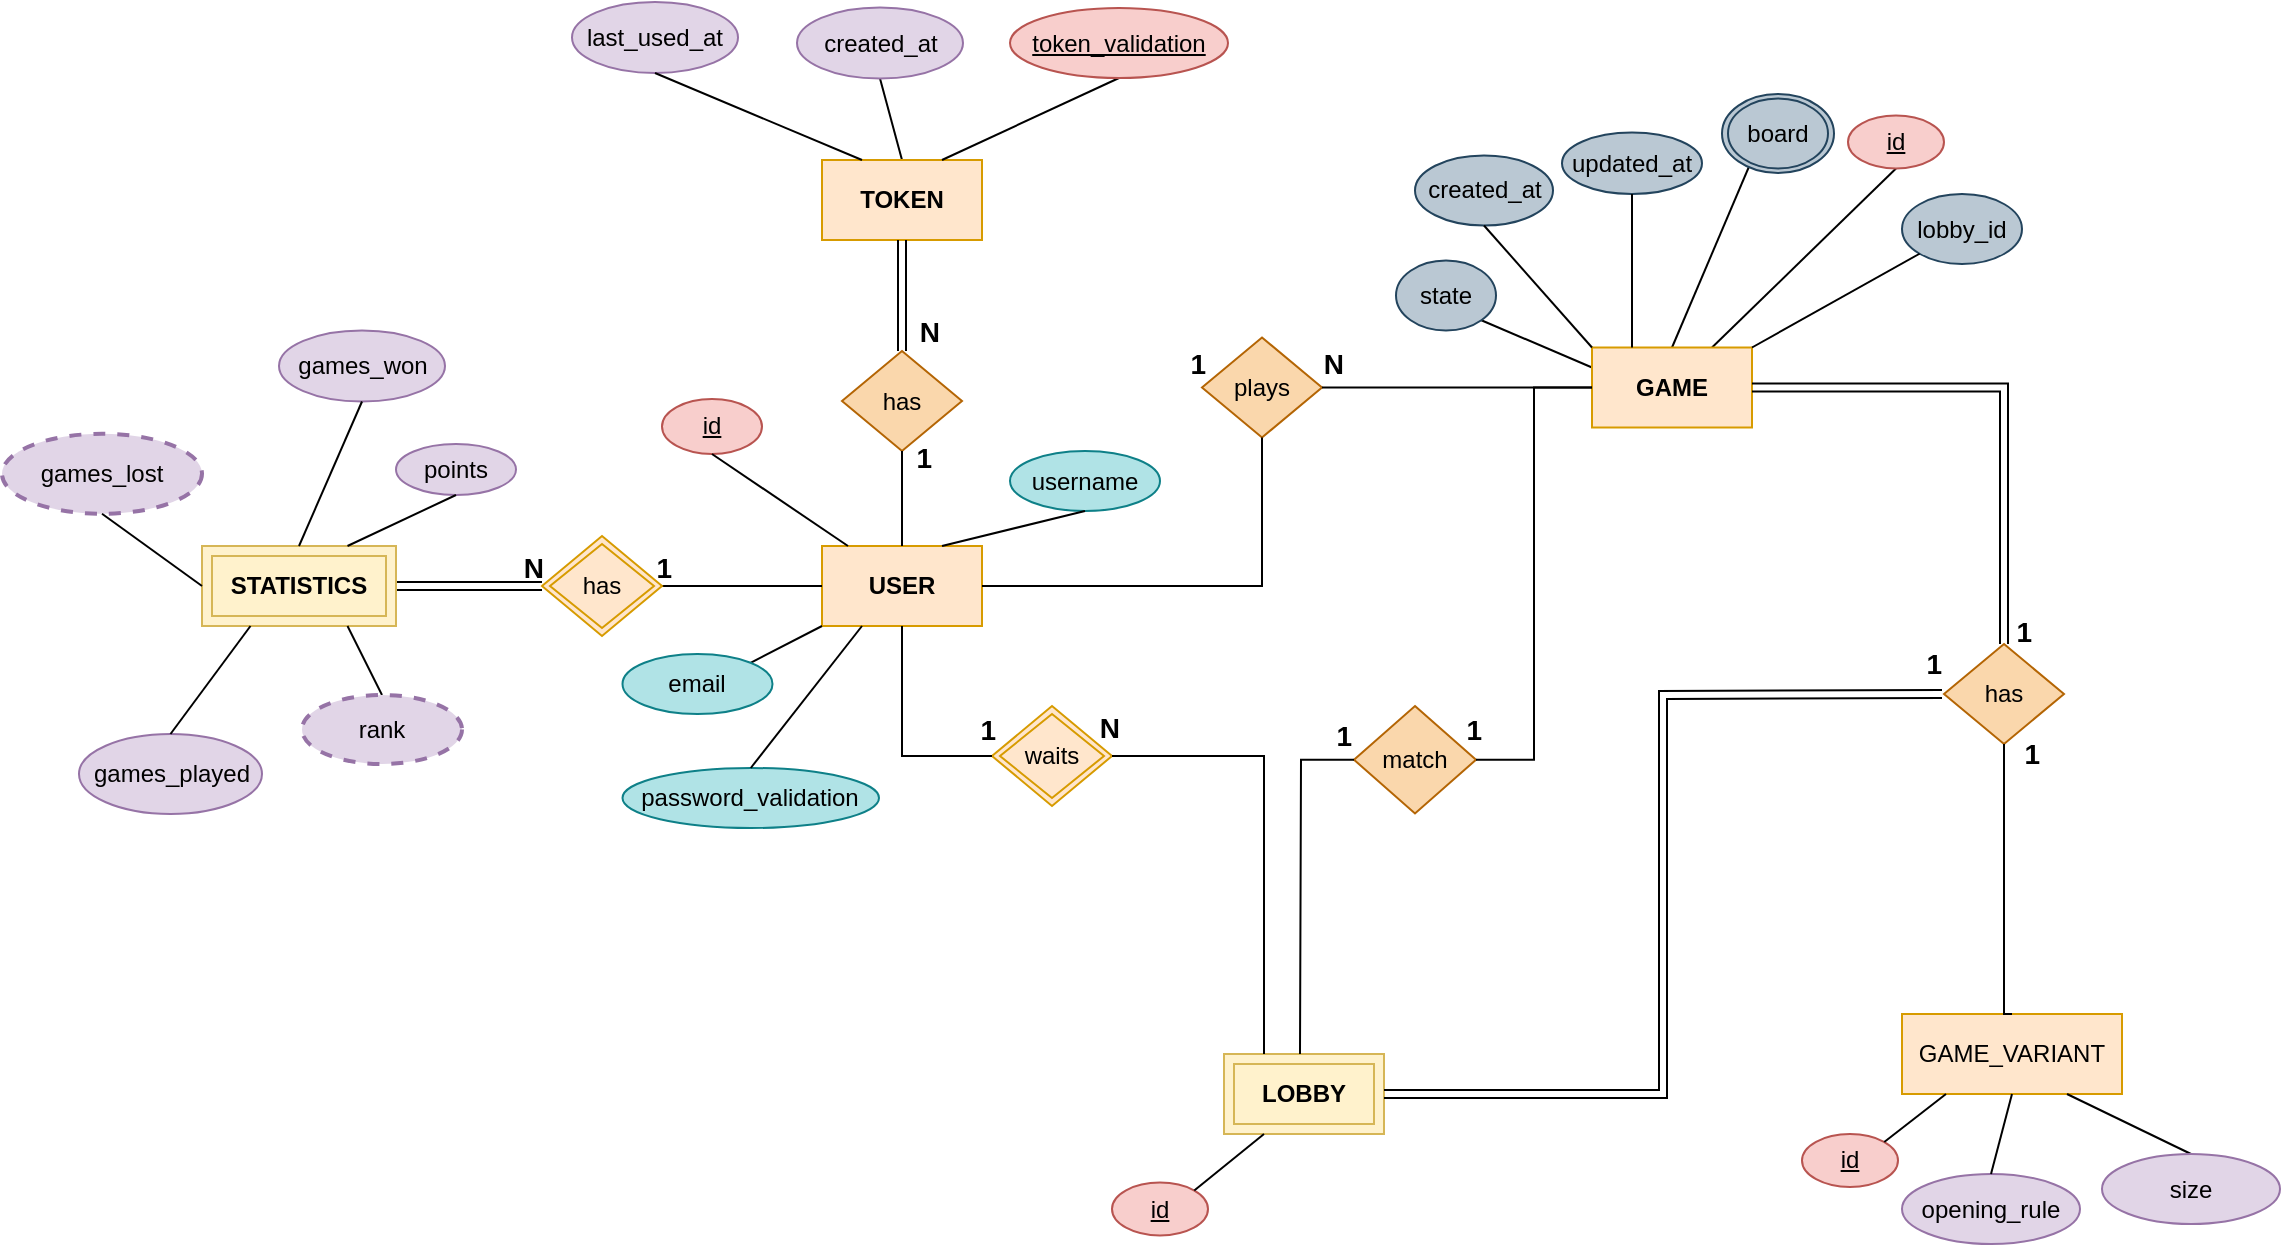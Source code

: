 <mxfile version="21.1.2" type="device">
  <diagram id="R2lEEEUBdFMjLlhIrx00" name="Page-1">
    <mxGraphModel dx="-246" dy="674" grid="1" gridSize="10" guides="1" tooltips="1" connect="1" arrows="0" fold="1" page="0" pageScale="1" pageWidth="850" pageHeight="1100" background="#ffffff" math="0" shadow="0" extFonts="Permanent Marker^https://fonts.googleapis.com/css?family=Permanent+Marker">
      <root>
        <mxCell id="0" />
        <mxCell id="1" parent="0" />
        <mxCell id="0DZBCWvTUV0sUDgE82ia-1" value="&lt;b&gt;USER&lt;/b&gt;" style="whiteSpace=wrap;html=1;align=center;fillColor=#ffe6cc;strokeColor=#d79b00;" parent="1" vertex="1">
          <mxGeometry x="1840" y="526" width="80" height="40" as="geometry" />
        </mxCell>
        <mxCell id="0DZBCWvTUV0sUDgE82ia-19" value="id" style="ellipse;whiteSpace=wrap;html=1;align=center;fontStyle=4;fillColor=#f8cecc;strokeColor=#b85450;" parent="1" vertex="1">
          <mxGeometry x="1760" y="452.5" width="50" height="27.5" as="geometry" />
        </mxCell>
        <mxCell id="0DZBCWvTUV0sUDgE82ia-35" value="" style="endArrow=none;html=1;rounded=0;entryX=0.5;entryY=1;entryDx=0;entryDy=0;exitX=0.75;exitY=0;exitDx=0;exitDy=0;" parent="1" source="dg94JvBJiJxrhfKL7I-4-2" target="0DZBCWvTUV0sUDgE82ia-83" edge="1">
          <mxGeometry relative="1" as="geometry">
            <mxPoint x="2328" y="426.75" as="sourcePoint" />
            <mxPoint x="2370" y="350" as="targetPoint" />
          </mxGeometry>
        </mxCell>
        <mxCell id="0DZBCWvTUV0sUDgE82ia-42" value="" style="endArrow=none;html=1;rounded=0;exitX=0.5;exitY=1;exitDx=0;exitDy=0;entryX=0.25;entryY=0;entryDx=0;entryDy=0;" parent="1" source="0DZBCWvTUV0sUDgE82ia-19" edge="1">
          <mxGeometry relative="1" as="geometry">
            <mxPoint x="1958" y="486" as="sourcePoint" />
            <mxPoint x="1853" y="526" as="targetPoint" />
          </mxGeometry>
        </mxCell>
        <mxCell id="0DZBCWvTUV0sUDgE82ia-58" value="" style="endArrow=none;html=1;rounded=0;exitX=0.5;exitY=0;exitDx=0;exitDy=0;entryX=0.5;entryY=1;entryDx=0;entryDy=0;" parent="1" source="0DZBCWvTUV0sUDgE82ia-115" target="0DZBCWvTUV0sUDgE82ia-126" edge="1">
          <mxGeometry relative="1" as="geometry">
            <mxPoint x="1840" y="173" as="sourcePoint" />
            <mxPoint x="1880" y="173" as="targetPoint" />
          </mxGeometry>
        </mxCell>
        <mxCell id="0DZBCWvTUV0sUDgE82ia-76" value="" style="endArrow=none;html=1;rounded=0;exitX=0;exitY=0.25;exitDx=0;exitDy=0;entryX=1;entryY=1;entryDx=0;entryDy=0;" parent="1" source="dg94JvBJiJxrhfKL7I-4-2" target="0DZBCWvTUV0sUDgE82ia-170" edge="1">
          <mxGeometry relative="1" as="geometry">
            <mxPoint x="2155" y="319.2" as="sourcePoint" />
            <mxPoint x="2164.25" y="263.58" as="targetPoint" />
          </mxGeometry>
        </mxCell>
        <mxCell id="0DZBCWvTUV0sUDgE82ia-83" value="id" style="ellipse;whiteSpace=wrap;html=1;align=center;fontStyle=4;fillColor=#f8cecc;strokeColor=#b85450;" parent="1" vertex="1">
          <mxGeometry x="2353" y="310.75" width="48" height="26.5" as="geometry" />
        </mxCell>
        <mxCell id="0DZBCWvTUV0sUDgE82ia-115" value="&lt;b&gt;TOKEN&lt;/b&gt;" style="whiteSpace=wrap;html=1;align=center;fillColor=#ffe6cc;strokeColor=#d79b00;" parent="1" vertex="1">
          <mxGeometry x="1840" y="333" width="80" height="40" as="geometry" />
        </mxCell>
        <mxCell id="0DZBCWvTUV0sUDgE82ia-116" value="" style="shape=link;html=1;rounded=0;exitX=0.5;exitY=1;exitDx=0;exitDy=0;entryX=0.5;entryY=0;entryDx=0;entryDy=0;" parent="1" source="0DZBCWvTUV0sUDgE82ia-115" target="0DZBCWvTUV0sUDgE82ia-118" edge="1">
          <mxGeometry relative="1" as="geometry">
            <mxPoint x="1837" y="719.41" as="sourcePoint" />
            <mxPoint x="1880" y="430" as="targetPoint" />
          </mxGeometry>
        </mxCell>
        <mxCell id="0DZBCWvTUV0sUDgE82ia-118" value="has" style="shape=rhombus;perimeter=rhombusPerimeter;whiteSpace=wrap;html=1;align=center;fillColor=#fad7ac;strokeColor=#b46504;" parent="1" vertex="1">
          <mxGeometry x="1850" y="428.5" width="60" height="50" as="geometry" />
        </mxCell>
        <mxCell id="0DZBCWvTUV0sUDgE82ia-119" value="&lt;font style=&quot;font-size: 14px;&quot;&gt;N&lt;/font&gt;" style="resizable=0;html=1;whiteSpace=wrap;align=right;verticalAlign=bottom;fontStyle=1" parent="1" connectable="0" vertex="1">
          <mxGeometry x="1900" y="429.2" as="geometry" />
        </mxCell>
        <mxCell id="0DZBCWvTUV0sUDgE82ia-120" value="&lt;font style=&quot;font-size: 14px;&quot;&gt;1&lt;/font&gt;" style="resizable=0;html=1;whiteSpace=wrap;align=right;verticalAlign=bottom;fontStyle=1" parent="1" connectable="0" vertex="1">
          <mxGeometry x="1896" y="492.5" as="geometry" />
        </mxCell>
        <mxCell id="0DZBCWvTUV0sUDgE82ia-121" value="" style="endArrow=none;html=1;rounded=0;exitX=0.5;exitY=0;exitDx=0;exitDy=0;entryX=0.5;entryY=1;entryDx=0;entryDy=0;" parent="1" source="0DZBCWvTUV0sUDgE82ia-1" target="0DZBCWvTUV0sUDgE82ia-118" edge="1">
          <mxGeometry relative="1" as="geometry">
            <mxPoint x="1890" y="625" as="sourcePoint" />
            <mxPoint x="1890" y="576" as="targetPoint" />
          </mxGeometry>
        </mxCell>
        <mxCell id="0DZBCWvTUV0sUDgE82ia-124" value="" style="endArrow=none;html=1;rounded=0;exitX=0.75;exitY=0;exitDx=0;exitDy=0;entryX=0.5;entryY=1;entryDx=0;entryDy=0;" parent="1" source="0DZBCWvTUV0sUDgE82ia-115" target="0DZBCWvTUV0sUDgE82ia-127" edge="1">
          <mxGeometry relative="1" as="geometry">
            <mxPoint x="2000" y="392.5" as="sourcePoint" />
            <mxPoint x="1996.0" y="338.0" as="targetPoint" />
          </mxGeometry>
        </mxCell>
        <mxCell id="0DZBCWvTUV0sUDgE82ia-126" value="created_at" style="ellipse;whiteSpace=wrap;html=1;align=center;fillColor=#e1d5e7;strokeColor=#9673a6;shadow=0;" parent="1" vertex="1">
          <mxGeometry x="1827.5" y="256.75" width="83" height="35.5" as="geometry" />
        </mxCell>
        <mxCell id="0DZBCWvTUV0sUDgE82ia-127" value="token_validation" style="ellipse;whiteSpace=wrap;html=1;align=center;fontStyle=4;fillColor=#f8cecc;strokeColor=#b85450;" parent="1" vertex="1">
          <mxGeometry x="1934" y="257" width="109" height="35" as="geometry" />
        </mxCell>
        <mxCell id="0DZBCWvTUV0sUDgE82ia-128" value="last_used_at" style="ellipse;whiteSpace=wrap;html=1;align=center;fillColor=#e1d5e7;strokeColor=#9673a6;shadow=0;" parent="1" vertex="1">
          <mxGeometry x="1715" y="254" width="83" height="35.5" as="geometry" />
        </mxCell>
        <mxCell id="0DZBCWvTUV0sUDgE82ia-129" value="" style="endArrow=none;html=1;rounded=0;exitX=0.25;exitY=0;exitDx=0;exitDy=0;entryX=0.5;entryY=1;entryDx=0;entryDy=0;" parent="1" source="0DZBCWvTUV0sUDgE82ia-115" target="0DZBCWvTUV0sUDgE82ia-128" edge="1">
          <mxGeometry relative="1" as="geometry">
            <mxPoint x="1910" y="343" as="sourcePoint" />
            <mxPoint x="1948" y="311" as="targetPoint" />
          </mxGeometry>
        </mxCell>
        <mxCell id="0DZBCWvTUV0sUDgE82ia-131" value="" style="endArrow=none;html=1;rounded=0;entryX=0;entryY=1;entryDx=0;entryDy=0;exitX=1;exitY=0;exitDx=0;exitDy=0;" parent="1" source="0DZBCWvTUV0sUDgE82ia-133" target="0DZBCWvTUV0sUDgE82ia-1" edge="1">
          <mxGeometry relative="1" as="geometry">
            <mxPoint x="1780" y="530" as="sourcePoint" />
            <mxPoint x="1783.5" y="545" as="targetPoint" />
          </mxGeometry>
        </mxCell>
        <mxCell id="0DZBCWvTUV0sUDgE82ia-133" value="email" style="ellipse;whiteSpace=wrap;html=1;align=center;fillColor=#b0e3e6;strokeColor=#0e8088;" parent="1" vertex="1">
          <mxGeometry x="1740.25" y="580" width="75" height="30" as="geometry" />
        </mxCell>
        <mxCell id="0DZBCWvTUV0sUDgE82ia-134" value="password_validation" style="ellipse;whiteSpace=wrap;html=1;align=center;fillColor=#b0e3e6;strokeColor=#0e8088;" parent="1" vertex="1">
          <mxGeometry x="1740.25" y="637" width="128.25" height="30" as="geometry" />
        </mxCell>
        <mxCell id="0DZBCWvTUV0sUDgE82ia-135" value="" style="endArrow=none;html=1;rounded=0;entryX=0.25;entryY=1;entryDx=0;entryDy=0;exitX=0.5;exitY=0;exitDx=0;exitDy=0;" parent="1" source="0DZBCWvTUV0sUDgE82ia-134" target="0DZBCWvTUV0sUDgE82ia-1" edge="1">
          <mxGeometry relative="1" as="geometry">
            <mxPoint x="1829.25" y="588.5" as="sourcePoint" />
            <mxPoint x="1860" y="570" as="targetPoint" />
          </mxGeometry>
        </mxCell>
        <mxCell id="0DZBCWvTUV0sUDgE82ia-170" value="state" style="ellipse;whiteSpace=wrap;html=1;align=center;fillColor=#bac8d3;strokeColor=#23445d;" parent="1" vertex="1">
          <mxGeometry x="2127" y="383.25" width="50" height="35" as="geometry" />
        </mxCell>
        <mxCell id="0DZBCWvTUV0sUDgE82ia-185" value="games_lost" style="ellipse;whiteSpace=wrap;html=1;align=center;dashed=1;fillStyle=solid;strokeWidth=2;fillColor=#e1d5e7;strokeColor=#9673a6;" parent="1" vertex="1">
          <mxGeometry x="1430" y="469.88" width="100" height="40" as="geometry" />
        </mxCell>
        <mxCell id="0DZBCWvTUV0sUDgE82ia-186" value="" style="endArrow=none;html=1;rounded=0;entryX=0;entryY=0.5;entryDx=0;entryDy=0;" parent="1" target="0DZBCWvTUV0sUDgE82ia-1" edge="1">
          <mxGeometry relative="1" as="geometry">
            <mxPoint x="1745" y="546" as="sourcePoint" />
            <mxPoint x="1865" y="546" as="targetPoint" />
          </mxGeometry>
        </mxCell>
        <mxCell id="0DZBCWvTUV0sUDgE82ia-188" value="has" style="shape=rhombus;double=1;perimeter=rhombusPerimeter;whiteSpace=wrap;html=1;align=center;fillColor=#ffe6cc;strokeColor=#d79b00;fillStyle=auto;" parent="1" vertex="1">
          <mxGeometry x="1700" y="521" width="60" height="50" as="geometry" />
        </mxCell>
        <mxCell id="0DZBCWvTUV0sUDgE82ia-189" value="" style="shape=link;html=1;rounded=0;exitX=0;exitY=0.5;exitDx=0;exitDy=0;entryX=1;entryY=0.5;entryDx=0;entryDy=0;" parent="1" source="0DZBCWvTUV0sUDgE82ia-188" target="0DZBCWvTUV0sUDgE82ia-192" edge="1">
          <mxGeometry relative="1" as="geometry">
            <mxPoint x="1535" y="632" as="sourcePoint" />
            <mxPoint x="1592" y="546" as="targetPoint" />
          </mxGeometry>
        </mxCell>
        <mxCell id="0DZBCWvTUV0sUDgE82ia-190" value="N" style="resizable=0;html=1;whiteSpace=wrap;align=right;verticalAlign=bottom;fontStyle=1;fontSize=14;" parent="1" connectable="0" vertex="1">
          <mxGeometry x="1702" y="547.0" as="geometry" />
        </mxCell>
        <mxCell id="0DZBCWvTUV0sUDgE82ia-192" value="&lt;b&gt;STATISTICS&lt;/b&gt;" style="shape=ext;margin=3;double=1;whiteSpace=wrap;html=1;align=center;fillColor=#fff2cc;strokeColor=#d6b656;" parent="1" vertex="1">
          <mxGeometry x="1530" y="526" width="97" height="40" as="geometry" />
        </mxCell>
        <mxCell id="0DZBCWvTUV0sUDgE82ia-194" value="1" style="resizable=0;html=1;whiteSpace=wrap;align=right;verticalAlign=bottom;fontStyle=1;fontSize=14;" parent="1" connectable="0" vertex="1">
          <mxGeometry x="1766" y="547.0" as="geometry" />
        </mxCell>
        <mxCell id="0DZBCWvTUV0sUDgE82ia-195" value="games_won" style="ellipse;whiteSpace=wrap;html=1;align=center;fillColor=#e1d5e7;strokeColor=#9673a6;shadow=0;" parent="1" vertex="1">
          <mxGeometry x="1568.5" y="418.25" width="83" height="35.5" as="geometry" />
        </mxCell>
        <mxCell id="0DZBCWvTUV0sUDgE82ia-196" value="games_played" style="ellipse;whiteSpace=wrap;html=1;align=center;fillColor=#e1d5e7;strokeColor=#9673a6;shadow=0;" parent="1" vertex="1">
          <mxGeometry x="1468.5" y="620" width="91.5" height="40" as="geometry" />
        </mxCell>
        <mxCell id="0DZBCWvTUV0sUDgE82ia-198" value="points" style="ellipse;whiteSpace=wrap;html=1;align=center;fillColor=#e1d5e7;strokeColor=#9673a6;shadow=0;" parent="1" vertex="1">
          <mxGeometry x="1627" y="475" width="60" height="25.5" as="geometry" />
        </mxCell>
        <mxCell id="0DZBCWvTUV0sUDgE82ia-199" value="" style="endArrow=none;html=1;rounded=0;exitX=0.5;exitY=1;exitDx=0;exitDy=0;entryX=0;entryY=0.5;entryDx=0;entryDy=0;" parent="1" source="0DZBCWvTUV0sUDgE82ia-185" target="0DZBCWvTUV0sUDgE82ia-192" edge="1">
          <mxGeometry relative="1" as="geometry">
            <mxPoint x="1400" y="527" as="sourcePoint" />
            <mxPoint x="1474" y="573" as="targetPoint" />
          </mxGeometry>
        </mxCell>
        <mxCell id="0DZBCWvTUV0sUDgE82ia-200" value="" style="endArrow=none;html=1;rounded=0;exitX=0.5;exitY=1;exitDx=0;exitDy=0;entryX=0.5;entryY=0;entryDx=0;entryDy=0;" parent="1" source="0DZBCWvTUV0sUDgE82ia-195" target="0DZBCWvTUV0sUDgE82ia-192" edge="1">
          <mxGeometry relative="1" as="geometry">
            <mxPoint x="1520" y="511" as="sourcePoint" />
            <mxPoint x="1557" y="556" as="targetPoint" />
          </mxGeometry>
        </mxCell>
        <mxCell id="0DZBCWvTUV0sUDgE82ia-201" value="" style="endArrow=none;html=1;rounded=0;exitX=0.75;exitY=0;exitDx=0;exitDy=0;entryX=0.5;entryY=1;entryDx=0;entryDy=0;" parent="1" source="0DZBCWvTUV0sUDgE82ia-192" target="0DZBCWvTUV0sUDgE82ia-198" edge="1">
          <mxGeometry relative="1" as="geometry">
            <mxPoint x="1620" y="464" as="sourcePoint" />
            <mxPoint x="1597" y="536" as="targetPoint" />
          </mxGeometry>
        </mxCell>
        <mxCell id="0DZBCWvTUV0sUDgE82ia-202" value="" style="endArrow=none;html=1;rounded=0;exitX=0.5;exitY=0;exitDx=0;exitDy=0;entryX=0.75;entryY=1;entryDx=0;entryDy=0;" parent="1" source="dg94JvBJiJxrhfKL7I-4-35" target="0DZBCWvTUV0sUDgE82ia-192" edge="1">
          <mxGeometry relative="1" as="geometry">
            <mxPoint x="1621.5" y="595" as="sourcePoint" />
            <mxPoint x="1667" y="510" as="targetPoint" />
          </mxGeometry>
        </mxCell>
        <mxCell id="0DZBCWvTUV0sUDgE82ia-203" value="" style="endArrow=none;html=1;rounded=0;exitX=0.25;exitY=1;exitDx=0;exitDy=0;entryX=0.5;entryY=0;entryDx=0;entryDy=0;" parent="1" source="0DZBCWvTUV0sUDgE82ia-192" target="0DZBCWvTUV0sUDgE82ia-196" edge="1">
          <mxGeometry relative="1" as="geometry">
            <mxPoint x="1520" y="511" as="sourcePoint" />
            <mxPoint x="1557" y="556" as="targetPoint" />
          </mxGeometry>
        </mxCell>
        <mxCell id="a63vAnnmS40jWbxUialJ-2" value="" style="endArrow=none;html=1;rounded=0;exitX=0.5;exitY=0;exitDx=0;exitDy=0;entryX=0.5;entryY=0;entryDx=0;entryDy=0;" parent="1" source="dg94JvBJiJxrhfKL7I-4-2" target="a63vAnnmS40jWbxUialJ-1" edge="1">
          <mxGeometry relative="1" as="geometry">
            <mxPoint x="2231" y="466.75" as="sourcePoint" />
            <mxPoint x="2086" y="297.58" as="targetPoint" />
          </mxGeometry>
        </mxCell>
        <mxCell id="a63vAnnmS40jWbxUialJ-17" style="edgeStyle=orthogonalEdgeStyle;rounded=0;orthogonalLoop=1;jettySize=auto;html=1;exitX=0.5;exitY=1;exitDx=0;exitDy=0;" parent="1" edge="1">
          <mxGeometry relative="1" as="geometry">
            <mxPoint x="2370" y="350" as="sourcePoint" />
            <mxPoint x="2370" y="350" as="targetPoint" />
          </mxGeometry>
        </mxCell>
        <mxCell id="UGXOgdFLMFy2at1J7Fe2-4" value="&lt;font style=&quot;font-size: 14px;&quot;&gt;1&lt;/font&gt;" style="resizable=0;html=1;whiteSpace=wrap;align=right;verticalAlign=bottom;fontStyle=1" parent="1" connectable="0" vertex="1">
          <mxGeometry x="1928" y="628.0" as="geometry" />
        </mxCell>
        <mxCell id="UGXOgdFLMFy2at1J7Fe2-14" value="waits" style="shape=rhombus;double=1;perimeter=rhombusPerimeter;whiteSpace=wrap;html=1;align=center;fillColor=#ffe6cc;strokeColor=#d79b00;fillStyle=auto;" parent="1" vertex="1">
          <mxGeometry x="1925" y="606" width="60" height="50" as="geometry" />
        </mxCell>
        <mxCell id="UGXOgdFLMFy2at1J7Fe2-17" value="&lt;font style=&quot;font-size: 14px;&quot;&gt;1&lt;/font&gt;" style="resizable=0;html=1;whiteSpace=wrap;align=right;verticalAlign=bottom;fontStyle=1" parent="1" connectable="0" vertex="1">
          <mxGeometry x="2033" y="445.75" as="geometry" />
        </mxCell>
        <mxCell id="UGXOgdFLMFy2at1J7Fe2-18" value="&lt;font style=&quot;font-size: 14px;&quot;&gt;N&lt;/font&gt;" style="resizable=0;html=1;whiteSpace=wrap;align=right;verticalAlign=bottom;fontStyle=1" parent="1" connectable="0" vertex="1">
          <mxGeometry x="1910.5" y="350.0" as="geometry">
            <mxPoint x="192" y="95" as="offset" />
          </mxGeometry>
        </mxCell>
        <mxCell id="UGXOgdFLMFy2at1J7Fe2-25" value="has" style="shape=rhombus;perimeter=rhombusPerimeter;whiteSpace=wrap;html=1;align=center;fillColor=#fad7ac;strokeColor=#b46504;" parent="1" vertex="1">
          <mxGeometry x="2401" y="575" width="60" height="50" as="geometry" />
        </mxCell>
        <mxCell id="dg94JvBJiJxrhfKL7I-4-1" value="&lt;b&gt;LOBBY&lt;/b&gt;" style="shape=ext;margin=3;double=1;whiteSpace=wrap;html=1;align=center;fillColor=#fff2cc;strokeColor=#d6b656;" parent="1" vertex="1">
          <mxGeometry x="2041" y="780" width="80" height="40" as="geometry" />
        </mxCell>
        <mxCell id="dg94JvBJiJxrhfKL7I-4-2" value="&lt;b&gt;GAME&lt;/b&gt;" style="whiteSpace=wrap;html=1;align=center;fillColor=#ffe6cc;strokeColor=#d79b00;" parent="1" vertex="1">
          <mxGeometry x="2225" y="426.75" width="80" height="40" as="geometry" />
        </mxCell>
        <mxCell id="dg94JvBJiJxrhfKL7I-4-5" value="plays" style="shape=rhombus;perimeter=rhombusPerimeter;whiteSpace=wrap;html=1;align=center;fillColor=#fad7ac;strokeColor=#b46504;" parent="1" vertex="1">
          <mxGeometry x="2030" y="421.75" width="60" height="50" as="geometry" />
        </mxCell>
        <mxCell id="dg94JvBJiJxrhfKL7I-4-6" value="" style="endArrow=none;html=1;rounded=0;exitX=0;exitY=0.5;exitDx=0;exitDy=0;entryX=1;entryY=0.5;entryDx=0;entryDy=0;" parent="1" source="dg94JvBJiJxrhfKL7I-4-2" target="dg94JvBJiJxrhfKL7I-4-5" edge="1">
          <mxGeometry relative="1" as="geometry">
            <mxPoint x="1925" y="456.75" as="sourcePoint" />
            <mxPoint x="2093" y="446.75" as="targetPoint" />
          </mxGeometry>
        </mxCell>
        <mxCell id="dg94JvBJiJxrhfKL7I-4-19" value="match" style="shape=rhombus;perimeter=rhombusPerimeter;whiteSpace=wrap;html=1;align=center;fillColor=#fad7ac;strokeColor=#b46504;" parent="1" vertex="1">
          <mxGeometry x="2106" y="606" width="61" height="53.75" as="geometry" />
        </mxCell>
        <mxCell id="dg94JvBJiJxrhfKL7I-4-24" value="&lt;font style=&quot;font-size: 14px;&quot;&gt;1&lt;/font&gt;" style="resizable=0;html=1;whiteSpace=wrap;align=right;verticalAlign=bottom;fontStyle=1" parent="1" connectable="0" vertex="1">
          <mxGeometry x="2171" y="628.0" as="geometry" />
        </mxCell>
        <mxCell id="dg94JvBJiJxrhfKL7I-4-25" value="&lt;font style=&quot;font-size: 14px;&quot;&gt;1&lt;/font&gt;" style="resizable=0;html=1;whiteSpace=wrap;align=right;verticalAlign=bottom;fontStyle=1" parent="1" connectable="0" vertex="1">
          <mxGeometry x="2106" y="631.0" as="geometry" />
        </mxCell>
        <mxCell id="dg94JvBJiJxrhfKL7I-4-33" value="username" style="ellipse;whiteSpace=wrap;html=1;align=center;fillColor=#b0e3e6;strokeColor=#0e8088;" parent="1" vertex="1">
          <mxGeometry x="1934" y="478.5" width="75" height="30" as="geometry" />
        </mxCell>
        <mxCell id="dg94JvBJiJxrhfKL7I-4-34" value="" style="endArrow=none;html=1;rounded=0;entryX=0.5;entryY=1;entryDx=0;entryDy=0;exitX=0.75;exitY=0;exitDx=0;exitDy=0;" parent="1" source="0DZBCWvTUV0sUDgE82ia-1" target="dg94JvBJiJxrhfKL7I-4-33" edge="1">
          <mxGeometry relative="1" as="geometry">
            <mxPoint x="1814" y="594" as="sourcePoint" />
            <mxPoint x="1850" y="576" as="targetPoint" />
          </mxGeometry>
        </mxCell>
        <mxCell id="dg94JvBJiJxrhfKL7I-4-35" value="rank" style="ellipse;whiteSpace=wrap;html=1;align=center;dashed=1;fillStyle=solid;strokeWidth=2;fillColor=#e1d5e7;strokeColor=#9673a6;" parent="1" vertex="1">
          <mxGeometry x="1580" y="600.5" width="80" height="34.5" as="geometry" />
        </mxCell>
        <mxCell id="dg94JvBJiJxrhfKL7I-4-60" value="" style="ellipse;whiteSpace=wrap;html=1;align=center;fillColor=#bac8d3;strokeColor=#23445d;" parent="1" vertex="1">
          <mxGeometry x="2290" y="300" width="56" height="39.5" as="geometry" />
        </mxCell>
        <mxCell id="a63vAnnmS40jWbxUialJ-1" value="board" style="ellipse;whiteSpace=wrap;html=1;align=center;fillColor=#bac8d3;strokeColor=#23445d;" parent="1" vertex="1">
          <mxGeometry x="2293" y="302.25" width="50" height="35" as="geometry" />
        </mxCell>
        <mxCell id="dg94JvBJiJxrhfKL7I-4-61" value="created_at" style="ellipse;whiteSpace=wrap;html=1;align=center;fillColor=#bac8d3;strokeColor=#23445d;" parent="1" vertex="1">
          <mxGeometry x="2136.5" y="330.75" width="69" height="35" as="geometry" />
        </mxCell>
        <mxCell id="dg94JvBJiJxrhfKL7I-4-62" value="updated_at" style="ellipse;whiteSpace=wrap;html=1;align=center;fillColor=#bac8d3;strokeColor=#23445d;" parent="1" vertex="1">
          <mxGeometry x="2210" y="319.25" width="70" height="30.75" as="geometry" />
        </mxCell>
        <mxCell id="dg94JvBJiJxrhfKL7I-4-63" value="" style="endArrow=none;html=1;rounded=0;exitX=0.25;exitY=0;exitDx=0;exitDy=0;entryX=0.5;entryY=1;entryDx=0;entryDy=0;" parent="1" source="dg94JvBJiJxrhfKL7I-4-2" target="dg94JvBJiJxrhfKL7I-4-62" edge="1">
          <mxGeometry relative="1" as="geometry">
            <mxPoint x="2249" y="436.75" as="sourcePoint" />
            <mxPoint x="2179" y="410.75" as="targetPoint" />
          </mxGeometry>
        </mxCell>
        <mxCell id="dg94JvBJiJxrhfKL7I-4-64" value="" style="endArrow=none;html=1;rounded=0;exitX=0;exitY=0;exitDx=0;exitDy=0;entryX=0.5;entryY=1;entryDx=0;entryDy=0;" parent="1" source="dg94JvBJiJxrhfKL7I-4-2" target="dg94JvBJiJxrhfKL7I-4-61" edge="1">
          <mxGeometry relative="1" as="geometry">
            <mxPoint x="2255" y="436.75" as="sourcePoint" />
            <mxPoint x="2225" y="384.75" as="targetPoint" />
          </mxGeometry>
        </mxCell>
        <mxCell id="Q_w6HUTeYckdrbcdx3Da-1" value="&lt;font style=&quot;font-size: 14px;&quot;&gt;N&lt;/font&gt;" style="resizable=0;html=1;whiteSpace=wrap;align=right;verticalAlign=bottom;fontStyle=1" parent="1" connectable="0" vertex="1">
          <mxGeometry x="1798" y="532.75" as="geometry">
            <mxPoint x="192" y="95" as="offset" />
          </mxGeometry>
        </mxCell>
        <mxCell id="Q_w6HUTeYckdrbcdx3Da-12" value="" style="endArrow=none;html=1;rounded=0;entryX=0.5;entryY=1;entryDx=0;entryDy=0;exitX=0;exitY=0.5;exitDx=0;exitDy=0;edgeStyle=orthogonalEdgeStyle;" parent="1" source="UGXOgdFLMFy2at1J7Fe2-14" target="0DZBCWvTUV0sUDgE82ia-1" edge="1">
          <mxGeometry relative="1" as="geometry">
            <mxPoint x="2241" y="551.5" as="sourcePoint" />
            <mxPoint x="1766" y="592.5" as="targetPoint" />
          </mxGeometry>
        </mxCell>
        <mxCell id="Q_w6HUTeYckdrbcdx3Da-13" value="" style="endArrow=none;html=1;rounded=0;entryX=1;entryY=0.5;entryDx=0;entryDy=0;exitX=0.5;exitY=1;exitDx=0;exitDy=0;edgeStyle=orthogonalEdgeStyle;" parent="1" source="dg94JvBJiJxrhfKL7I-4-5" target="0DZBCWvTUV0sUDgE82ia-1" edge="1">
          <mxGeometry relative="1" as="geometry">
            <mxPoint x="1928" y="641" as="sourcePoint" />
            <mxPoint x="1890" y="576" as="targetPoint" />
          </mxGeometry>
        </mxCell>
        <mxCell id="Q_w6HUTeYckdrbcdx3Da-14" value="" style="endArrow=none;html=1;rounded=0;entryX=0.5;entryY=0;entryDx=0;entryDy=0;exitX=0;exitY=0.5;exitDx=0;exitDy=0;edgeStyle=orthogonalEdgeStyle;" parent="1" source="dg94JvBJiJxrhfKL7I-4-19" edge="1">
          <mxGeometry relative="1" as="geometry">
            <mxPoint x="2102" y="500.745" as="sourcePoint" />
            <mxPoint x="2079" y="780" as="targetPoint" />
          </mxGeometry>
        </mxCell>
        <mxCell id="Q_w6HUTeYckdrbcdx3Da-15" value="" style="endArrow=none;html=1;rounded=0;entryX=0;entryY=0.5;entryDx=0;entryDy=0;exitX=1;exitY=0.5;exitDx=0;exitDy=0;edgeStyle=orthogonalEdgeStyle;" parent="1" source="dg94JvBJiJxrhfKL7I-4-19" target="dg94JvBJiJxrhfKL7I-4-2" edge="1">
          <mxGeometry relative="1" as="geometry">
            <mxPoint x="2116" y="511" as="sourcePoint" />
            <mxPoint x="2095" y="621" as="targetPoint" />
          </mxGeometry>
        </mxCell>
        <mxCell id="Q_w6HUTeYckdrbcdx3Da-22" value="" style="shape=link;html=1;rounded=0;exitX=0.5;exitY=0;exitDx=0;exitDy=0;entryX=1;entryY=0.5;entryDx=0;entryDy=0;edgeStyle=orthogonalEdgeStyle;" parent="1" source="UGXOgdFLMFy2at1J7Fe2-25" target="dg94JvBJiJxrhfKL7I-4-2" edge="1">
          <mxGeometry relative="1" as="geometry">
            <mxPoint x="2398" y="391" as="sourcePoint" />
            <mxPoint x="2315" y="447" as="targetPoint" />
          </mxGeometry>
        </mxCell>
        <mxCell id="Q_w6HUTeYckdrbcdx3Da-27" value="GAME_VARIANT" style="whiteSpace=wrap;html=1;align=center;fillColor=#ffe6cc;strokeColor=#d79b00;" parent="1" vertex="1">
          <mxGeometry x="2380" y="760" width="110" height="40" as="geometry" />
        </mxCell>
        <mxCell id="Q_w6HUTeYckdrbcdx3Da-30" value="" style="endArrow=none;html=1;rounded=0;entryX=0.25;entryY=0;entryDx=0;entryDy=0;exitX=1;exitY=0.5;exitDx=0;exitDy=0;edgeStyle=orthogonalEdgeStyle;" parent="1" source="UGXOgdFLMFy2at1J7Fe2-14" target="dg94JvBJiJxrhfKL7I-4-1" edge="1">
          <mxGeometry relative="1" as="geometry">
            <mxPoint x="2116" y="511" as="sourcePoint" />
            <mxPoint x="2089" y="790" as="targetPoint" />
          </mxGeometry>
        </mxCell>
        <mxCell id="Q_w6HUTeYckdrbcdx3Da-39" value="" style="endArrow=none;html=1;rounded=0;entryX=0.5;entryY=1;entryDx=0;entryDy=0;exitX=0.5;exitY=0;exitDx=0;exitDy=0;edgeStyle=orthogonalEdgeStyle;" parent="1" source="Q_w6HUTeYckdrbcdx3Da-27" target="UGXOgdFLMFy2at1J7Fe2-25" edge="1">
          <mxGeometry relative="1" as="geometry">
            <mxPoint x="2304" y="690" as="sourcePoint" />
            <mxPoint x="2295" y="633" as="targetPoint" />
            <Array as="points">
              <mxPoint x="2431" y="760" />
            </Array>
          </mxGeometry>
        </mxCell>
        <mxCell id="Q_w6HUTeYckdrbcdx3Da-48" value="&lt;span style=&quot;font-size: 14px;&quot;&gt;1&lt;/span&gt;" style="resizable=0;html=1;whiteSpace=wrap;align=right;verticalAlign=bottom;fontStyle=1" parent="1" connectable="0" vertex="1">
          <mxGeometry x="2366" y="493.5" as="geometry">
            <mxPoint x="80" y="86" as="offset" />
          </mxGeometry>
        </mxCell>
        <mxCell id="Q_w6HUTeYckdrbcdx3Da-49" value="&lt;font style=&quot;font-size: 14px;&quot;&gt;1&lt;/font&gt;" style="resizable=0;html=1;whiteSpace=wrap;align=right;verticalAlign=bottom;fontStyle=1" parent="1" connectable="0" vertex="1">
          <mxGeometry x="2450" y="640.0" as="geometry" />
        </mxCell>
        <mxCell id="B74KDKzNkDGk_VW1Sscx-1" value="opening_rule" style="ellipse;whiteSpace=wrap;html=1;align=center;fillColor=#e1d5e7;strokeColor=#9673a6;" vertex="1" parent="1">
          <mxGeometry x="2380" y="840" width="89" height="35" as="geometry" />
        </mxCell>
        <mxCell id="B74KDKzNkDGk_VW1Sscx-4" value="" style="endArrow=none;html=1;rounded=0;exitX=0.5;exitY=0;exitDx=0;exitDy=0;entryX=0.5;entryY=1;entryDx=0;entryDy=0;" edge="1" parent="1" source="B74KDKzNkDGk_VW1Sscx-1" target="Q_w6HUTeYckdrbcdx3Da-27">
          <mxGeometry relative="1" as="geometry">
            <mxPoint x="1890" y="536" as="sourcePoint" />
            <mxPoint x="1890" y="489" as="targetPoint" />
          </mxGeometry>
        </mxCell>
        <mxCell id="B74KDKzNkDGk_VW1Sscx-5" value="" style="endArrow=none;html=1;rounded=0;entryX=0.75;entryY=1;entryDx=0;entryDy=0;exitX=0.5;exitY=0;exitDx=0;exitDy=0;" edge="1" parent="1" source="B74KDKzNkDGk_VW1Sscx-6" target="Q_w6HUTeYckdrbcdx3Da-27">
          <mxGeometry relative="1" as="geometry">
            <mxPoint x="2480" y="850" as="sourcePoint" />
            <mxPoint x="2418" y="810" as="targetPoint" />
          </mxGeometry>
        </mxCell>
        <mxCell id="B74KDKzNkDGk_VW1Sscx-6" value="size" style="ellipse;whiteSpace=wrap;html=1;align=center;fillColor=#e1d5e7;strokeColor=#9673a6;" vertex="1" parent="1">
          <mxGeometry x="2480" y="830" width="89" height="35" as="geometry" />
        </mxCell>
        <mxCell id="B74KDKzNkDGk_VW1Sscx-10" value="&lt;font style=&quot;font-size: 14px;&quot;&gt;1&lt;/font&gt;" style="resizable=0;html=1;whiteSpace=wrap;align=right;verticalAlign=bottom;fontStyle=1" connectable="0" vertex="1" parent="1">
          <mxGeometry x="2401" y="595.0" as="geometry" />
        </mxCell>
        <mxCell id="B74KDKzNkDGk_VW1Sscx-11" value="" style="shape=link;html=1;rounded=0;entryX=1;entryY=0.5;entryDx=0;entryDy=0;edgeStyle=orthogonalEdgeStyle;" edge="1" parent="1" target="dg94JvBJiJxrhfKL7I-4-1">
          <mxGeometry relative="1" as="geometry">
            <mxPoint x="2400" y="600" as="sourcePoint" />
            <mxPoint x="2190" y="667" as="targetPoint" />
          </mxGeometry>
        </mxCell>
        <mxCell id="B74KDKzNkDGk_VW1Sscx-12" value="id" style="ellipse;whiteSpace=wrap;html=1;align=center;fontStyle=4;fillColor=#f8cecc;strokeColor=#b85450;" vertex="1" parent="1">
          <mxGeometry x="2330" y="820" width="48" height="26.5" as="geometry" />
        </mxCell>
        <mxCell id="B74KDKzNkDGk_VW1Sscx-13" value="" style="endArrow=none;html=1;rounded=0;exitX=1;exitY=0;exitDx=0;exitDy=0;entryX=0.2;entryY=1;entryDx=0;entryDy=0;entryPerimeter=0;" edge="1" parent="1" source="B74KDKzNkDGk_VW1Sscx-12" target="Q_w6HUTeYckdrbcdx3Da-27">
          <mxGeometry relative="1" as="geometry">
            <mxPoint x="2435" y="850" as="sourcePoint" />
            <mxPoint x="2445" y="810" as="targetPoint" />
          </mxGeometry>
        </mxCell>
        <mxCell id="B74KDKzNkDGk_VW1Sscx-18" value="id" style="ellipse;whiteSpace=wrap;html=1;align=center;fontStyle=4;fillColor=#f8cecc;strokeColor=#b85450;" vertex="1" parent="1">
          <mxGeometry x="1985" y="844.25" width="48" height="26.5" as="geometry" />
        </mxCell>
        <mxCell id="B74KDKzNkDGk_VW1Sscx-19" value="" style="endArrow=none;html=1;rounded=0;exitX=0.25;exitY=1;exitDx=0;exitDy=0;entryX=1;entryY=0;entryDx=0;entryDy=0;" edge="1" parent="1" source="dg94JvBJiJxrhfKL7I-4-1" target="B74KDKzNkDGk_VW1Sscx-18">
          <mxGeometry relative="1" as="geometry">
            <mxPoint x="2381" y="834" as="sourcePoint" />
            <mxPoint x="2080" y="860" as="targetPoint" />
          </mxGeometry>
        </mxCell>
        <mxCell id="B74KDKzNkDGk_VW1Sscx-22" value="lobby_id" style="ellipse;whiteSpace=wrap;html=1;align=center;fillColor=#bac8d3;strokeColor=#23445d;" vertex="1" parent="1">
          <mxGeometry x="2380" y="350" width="60" height="35" as="geometry" />
        </mxCell>
        <mxCell id="B74KDKzNkDGk_VW1Sscx-23" value="" style="endArrow=none;html=1;rounded=0;exitX=1;exitY=0;exitDx=0;exitDy=0;entryX=0;entryY=1;entryDx=0;entryDy=0;" edge="1" parent="1" source="dg94JvBJiJxrhfKL7I-4-2" target="B74KDKzNkDGk_VW1Sscx-22">
          <mxGeometry relative="1" as="geometry">
            <mxPoint x="2235" y="447" as="sourcePoint" />
            <mxPoint x="2180" y="423" as="targetPoint" />
          </mxGeometry>
        </mxCell>
      </root>
    </mxGraphModel>
  </diagram>
</mxfile>
